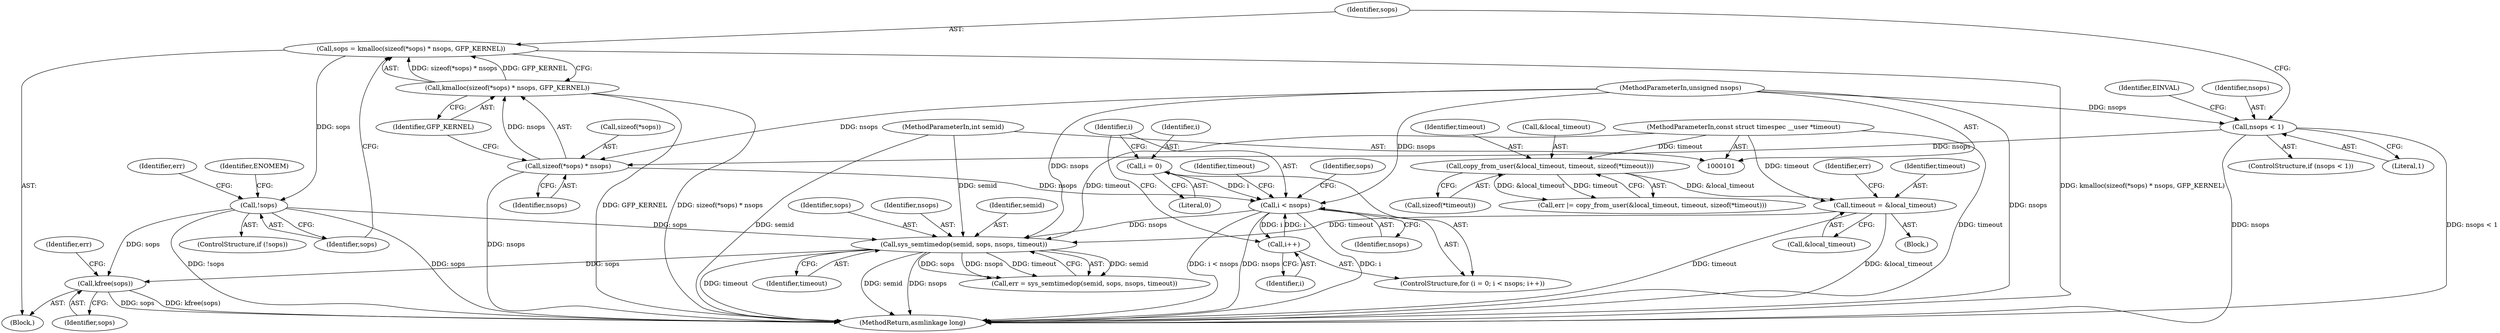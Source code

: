 digraph "1_linux_0f22072ab50cac7983f9660d33974b45184da4f9@API" {
"1000221" [label="(Call,kfree(sops))"];
"1000214" [label="(Call,sys_semtimedop(semid, sops, nsops, timeout))"];
"1000102" [label="(MethodParameterIn,int semid)"];
"1000128" [label="(Call,!sops)"];
"1000118" [label="(Call,sops = kmalloc(sizeof(*sops) * nsops, GFP_KERNEL))"];
"1000120" [label="(Call,kmalloc(sizeof(*sops) * nsops, GFP_KERNEL))"];
"1000121" [label="(Call,sizeof(*sops) * nsops)"];
"1000112" [label="(Call,nsops < 1)"];
"1000104" [label="(MethodParameterIn,unsigned nsops)"];
"1000140" [label="(Call,i < nsops)"];
"1000143" [label="(Call,i++)"];
"1000137" [label="(Call,i = 0)"];
"1000193" [label="(Call,timeout = &local_timeout)"];
"1000186" [label="(Call,copy_from_user(&local_timeout, timeout, sizeof(*timeout)))"];
"1000105" [label="(MethodParameterIn,const struct timespec __user *timeout)"];
"1000189" [label="(Identifier,timeout)"];
"1000184" [label="(Call,err |= copy_from_user(&local_timeout, timeout, sizeof(*timeout)))"];
"1000142" [label="(Identifier,nsops)"];
"1000111" [label="(ControlStructure,if (nsops < 1))"];
"1000117" [label="(Identifier,EINVAL)"];
"1000125" [label="(Identifier,nsops)"];
"1000102" [label="(MethodParameterIn,int semid)"];
"1000138" [label="(Identifier,i)"];
"1000106" [label="(Block,)"];
"1000182" [label="(Identifier,timeout)"];
"1000132" [label="(Identifier,ENOMEM)"];
"1000221" [label="(Call,kfree(sops))"];
"1000114" [label="(Literal,1)"];
"1000136" [label="(ControlStructure,for (i = 0; i < nsops; i++))"];
"1000120" [label="(Call,kmalloc(sizeof(*sops) * nsops, GFP_KERNEL))"];
"1000144" [label="(Identifier,i)"];
"1000194" [label="(Identifier,timeout)"];
"1000225" [label="(MethodReturn,asmlinkage long)"];
"1000127" [label="(ControlStructure,if (!sops))"];
"1000212" [label="(Call,err = sys_semtimedop(semid, sops, nsops, timeout))"];
"1000119" [label="(Identifier,sops)"];
"1000118" [label="(Call,sops = kmalloc(sizeof(*sops) * nsops, GFP_KERNEL))"];
"1000113" [label="(Identifier,nsops)"];
"1000141" [label="(Identifier,i)"];
"1000193" [label="(Call,timeout = &local_timeout)"];
"1000129" [label="(Identifier,sops)"];
"1000190" [label="(Call,sizeof(*timeout))"];
"1000186" [label="(Call,copy_from_user(&local_timeout, timeout, sizeof(*timeout)))"];
"1000137" [label="(Call,i = 0)"];
"1000187" [label="(Call,&local_timeout)"];
"1000112" [label="(Call,nsops < 1)"];
"1000216" [label="(Identifier,sops)"];
"1000128" [label="(Call,!sops)"];
"1000149" [label="(Identifier,sops)"];
"1000224" [label="(Identifier,err)"];
"1000222" [label="(Identifier,sops)"];
"1000198" [label="(Identifier,err)"];
"1000217" [label="(Identifier,nsops)"];
"1000183" [label="(Block,)"];
"1000195" [label="(Call,&local_timeout)"];
"1000218" [label="(Identifier,timeout)"];
"1000214" [label="(Call,sys_semtimedop(semid, sops, nsops, timeout))"];
"1000134" [label="(Identifier,err)"];
"1000121" [label="(Call,sizeof(*sops) * nsops)"];
"1000139" [label="(Literal,0)"];
"1000122" [label="(Call,sizeof(*sops))"];
"1000143" [label="(Call,i++)"];
"1000126" [label="(Identifier,GFP_KERNEL)"];
"1000104" [label="(MethodParameterIn,unsigned nsops)"];
"1000215" [label="(Identifier,semid)"];
"1000105" [label="(MethodParameterIn,const struct timespec __user *timeout)"];
"1000140" [label="(Call,i < nsops)"];
"1000221" -> "1000106"  [label="AST: "];
"1000221" -> "1000222"  [label="CFG: "];
"1000222" -> "1000221"  [label="AST: "];
"1000224" -> "1000221"  [label="CFG: "];
"1000221" -> "1000225"  [label="DDG: sops"];
"1000221" -> "1000225"  [label="DDG: kfree(sops)"];
"1000214" -> "1000221"  [label="DDG: sops"];
"1000128" -> "1000221"  [label="DDG: sops"];
"1000214" -> "1000212"  [label="AST: "];
"1000214" -> "1000218"  [label="CFG: "];
"1000215" -> "1000214"  [label="AST: "];
"1000216" -> "1000214"  [label="AST: "];
"1000217" -> "1000214"  [label="AST: "];
"1000218" -> "1000214"  [label="AST: "];
"1000212" -> "1000214"  [label="CFG: "];
"1000214" -> "1000225"  [label="DDG: semid"];
"1000214" -> "1000225"  [label="DDG: nsops"];
"1000214" -> "1000225"  [label="DDG: timeout"];
"1000214" -> "1000212"  [label="DDG: semid"];
"1000214" -> "1000212"  [label="DDG: sops"];
"1000214" -> "1000212"  [label="DDG: nsops"];
"1000214" -> "1000212"  [label="DDG: timeout"];
"1000102" -> "1000214"  [label="DDG: semid"];
"1000128" -> "1000214"  [label="DDG: sops"];
"1000140" -> "1000214"  [label="DDG: nsops"];
"1000104" -> "1000214"  [label="DDG: nsops"];
"1000193" -> "1000214"  [label="DDG: timeout"];
"1000105" -> "1000214"  [label="DDG: timeout"];
"1000102" -> "1000101"  [label="AST: "];
"1000102" -> "1000225"  [label="DDG: semid"];
"1000128" -> "1000127"  [label="AST: "];
"1000128" -> "1000129"  [label="CFG: "];
"1000129" -> "1000128"  [label="AST: "];
"1000132" -> "1000128"  [label="CFG: "];
"1000134" -> "1000128"  [label="CFG: "];
"1000128" -> "1000225"  [label="DDG: !sops"];
"1000128" -> "1000225"  [label="DDG: sops"];
"1000118" -> "1000128"  [label="DDG: sops"];
"1000118" -> "1000106"  [label="AST: "];
"1000118" -> "1000120"  [label="CFG: "];
"1000119" -> "1000118"  [label="AST: "];
"1000120" -> "1000118"  [label="AST: "];
"1000129" -> "1000118"  [label="CFG: "];
"1000118" -> "1000225"  [label="DDG: kmalloc(sizeof(*sops) * nsops, GFP_KERNEL)"];
"1000120" -> "1000118"  [label="DDG: sizeof(*sops) * nsops"];
"1000120" -> "1000118"  [label="DDG: GFP_KERNEL"];
"1000120" -> "1000126"  [label="CFG: "];
"1000121" -> "1000120"  [label="AST: "];
"1000126" -> "1000120"  [label="AST: "];
"1000120" -> "1000225"  [label="DDG: GFP_KERNEL"];
"1000120" -> "1000225"  [label="DDG: sizeof(*sops) * nsops"];
"1000121" -> "1000120"  [label="DDG: nsops"];
"1000121" -> "1000125"  [label="CFG: "];
"1000122" -> "1000121"  [label="AST: "];
"1000125" -> "1000121"  [label="AST: "];
"1000126" -> "1000121"  [label="CFG: "];
"1000121" -> "1000225"  [label="DDG: nsops"];
"1000112" -> "1000121"  [label="DDG: nsops"];
"1000104" -> "1000121"  [label="DDG: nsops"];
"1000121" -> "1000140"  [label="DDG: nsops"];
"1000112" -> "1000111"  [label="AST: "];
"1000112" -> "1000114"  [label="CFG: "];
"1000113" -> "1000112"  [label="AST: "];
"1000114" -> "1000112"  [label="AST: "];
"1000117" -> "1000112"  [label="CFG: "];
"1000119" -> "1000112"  [label="CFG: "];
"1000112" -> "1000225"  [label="DDG: nsops < 1"];
"1000112" -> "1000225"  [label="DDG: nsops"];
"1000104" -> "1000112"  [label="DDG: nsops"];
"1000104" -> "1000101"  [label="AST: "];
"1000104" -> "1000225"  [label="DDG: nsops"];
"1000104" -> "1000140"  [label="DDG: nsops"];
"1000140" -> "1000136"  [label="AST: "];
"1000140" -> "1000142"  [label="CFG: "];
"1000141" -> "1000140"  [label="AST: "];
"1000142" -> "1000140"  [label="AST: "];
"1000149" -> "1000140"  [label="CFG: "];
"1000182" -> "1000140"  [label="CFG: "];
"1000140" -> "1000225"  [label="DDG: nsops"];
"1000140" -> "1000225"  [label="DDG: i"];
"1000140" -> "1000225"  [label="DDG: i < nsops"];
"1000143" -> "1000140"  [label="DDG: i"];
"1000137" -> "1000140"  [label="DDG: i"];
"1000140" -> "1000143"  [label="DDG: i"];
"1000143" -> "1000136"  [label="AST: "];
"1000143" -> "1000144"  [label="CFG: "];
"1000144" -> "1000143"  [label="AST: "];
"1000141" -> "1000143"  [label="CFG: "];
"1000137" -> "1000136"  [label="AST: "];
"1000137" -> "1000139"  [label="CFG: "];
"1000138" -> "1000137"  [label="AST: "];
"1000139" -> "1000137"  [label="AST: "];
"1000141" -> "1000137"  [label="CFG: "];
"1000193" -> "1000183"  [label="AST: "];
"1000193" -> "1000195"  [label="CFG: "];
"1000194" -> "1000193"  [label="AST: "];
"1000195" -> "1000193"  [label="AST: "];
"1000198" -> "1000193"  [label="CFG: "];
"1000193" -> "1000225"  [label="DDG: timeout"];
"1000193" -> "1000225"  [label="DDG: &local_timeout"];
"1000186" -> "1000193"  [label="DDG: &local_timeout"];
"1000105" -> "1000193"  [label="DDG: timeout"];
"1000186" -> "1000184"  [label="AST: "];
"1000186" -> "1000190"  [label="CFG: "];
"1000187" -> "1000186"  [label="AST: "];
"1000189" -> "1000186"  [label="AST: "];
"1000190" -> "1000186"  [label="AST: "];
"1000184" -> "1000186"  [label="CFG: "];
"1000186" -> "1000184"  [label="DDG: &local_timeout"];
"1000186" -> "1000184"  [label="DDG: timeout"];
"1000105" -> "1000186"  [label="DDG: timeout"];
"1000105" -> "1000101"  [label="AST: "];
"1000105" -> "1000225"  [label="DDG: timeout"];
}
